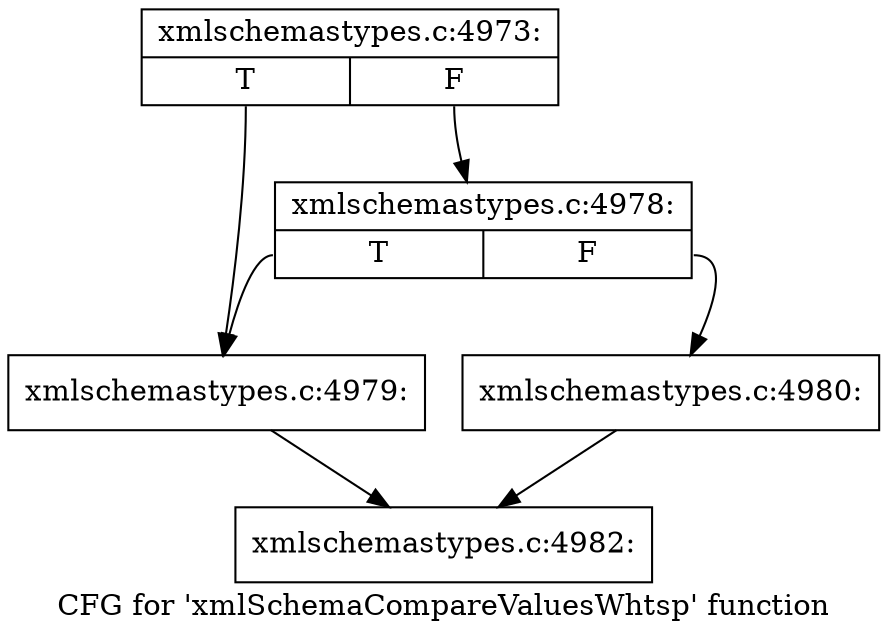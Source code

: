 digraph "CFG for 'xmlSchemaCompareValuesWhtsp' function" {
	label="CFG for 'xmlSchemaCompareValuesWhtsp' function";

	Node0x557d8da4de70 [shape=record,label="{xmlschemastypes.c:4973:|{<s0>T|<s1>F}}"];
	Node0x557d8da4de70:s0 -> Node0x557d8da53550;
	Node0x557d8da4de70:s1 -> Node0x557d8da535f0;
	Node0x557d8da535f0 [shape=record,label="{xmlschemastypes.c:4978:|{<s0>T|<s1>F}}"];
	Node0x557d8da535f0:s0 -> Node0x557d8da53550;
	Node0x557d8da535f0:s1 -> Node0x557d8da535a0;
	Node0x557d8da53550 [shape=record,label="{xmlschemastypes.c:4979:}"];
	Node0x557d8da53550 -> Node0x557d8da525d0;
	Node0x557d8da535a0 [shape=record,label="{xmlschemastypes.c:4980:}"];
	Node0x557d8da535a0 -> Node0x557d8da525d0;
	Node0x557d8da525d0 [shape=record,label="{xmlschemastypes.c:4982:}"];
}
